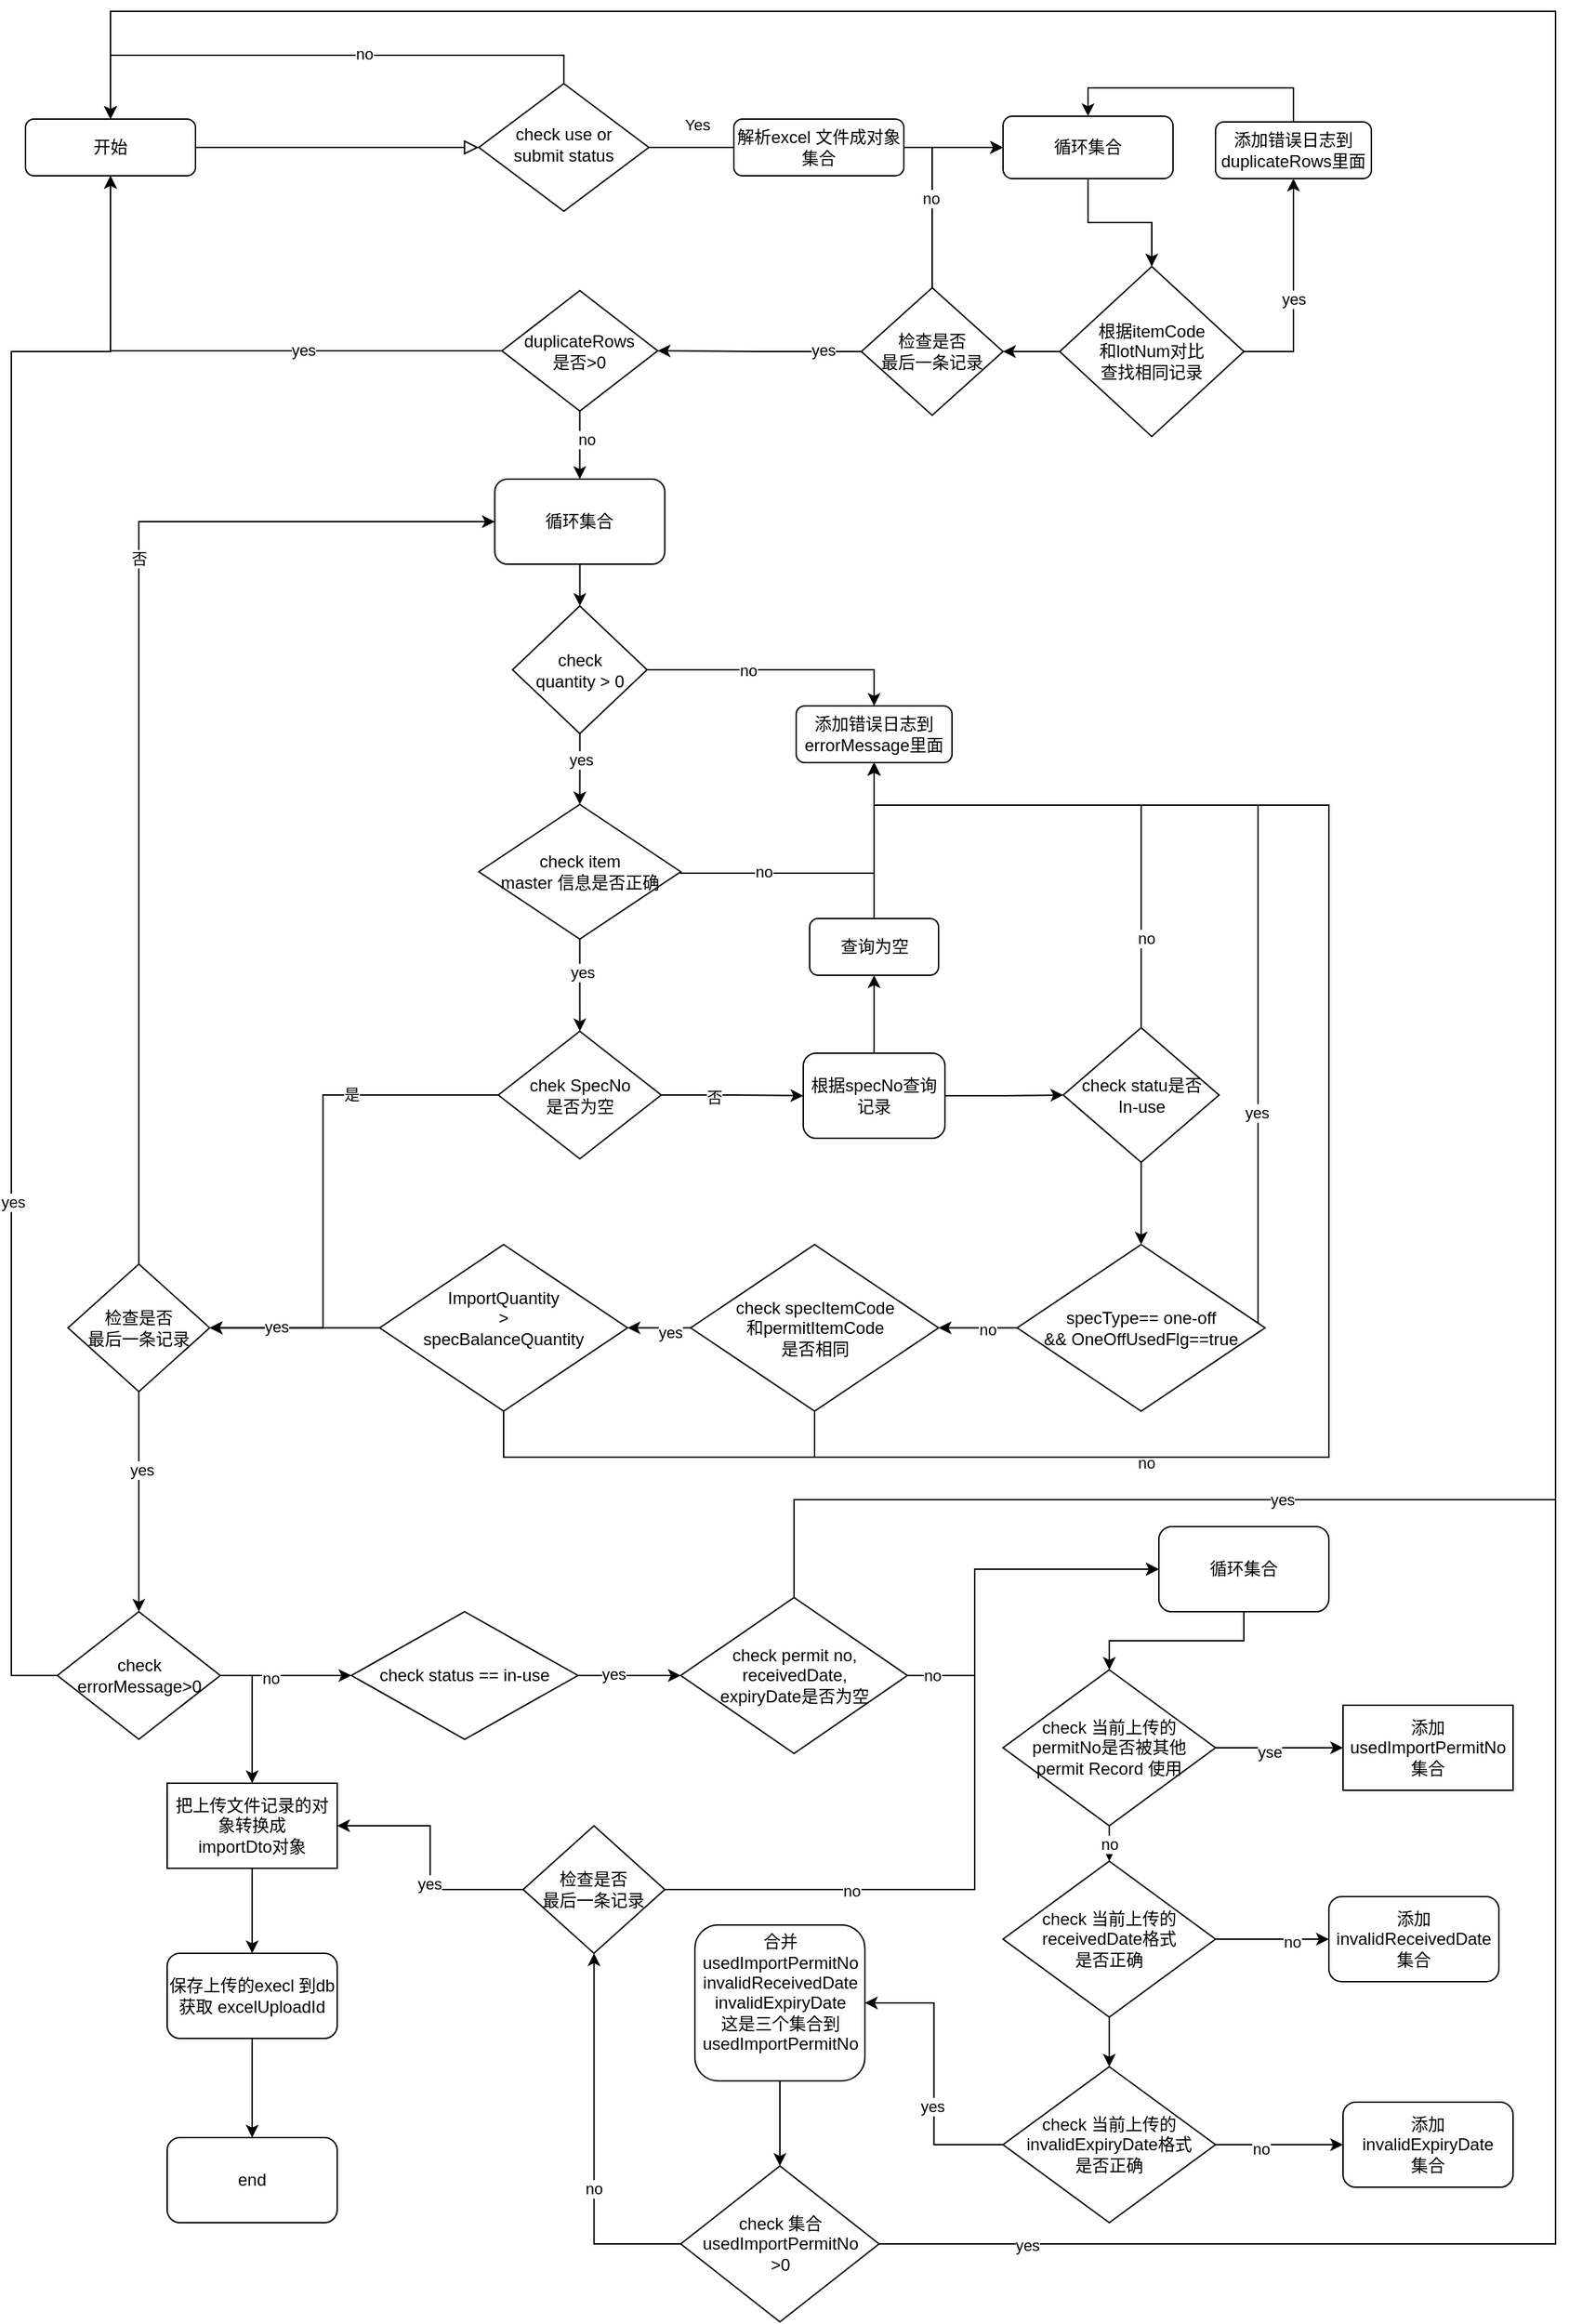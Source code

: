 <mxfile version="20.4.0" type="github">
  <diagram id="C5RBs43oDa-KdzZeNtuy" name="Page-1">
    <mxGraphModel dx="2591" dy="780" grid="1" gridSize="10" guides="1" tooltips="1" connect="1" arrows="1" fold="1" page="1" pageScale="1" pageWidth="1169" pageHeight="1654" math="0" shadow="0">
      <root>
        <mxCell id="WIyWlLk6GJQsqaUBKTNV-0" />
        <mxCell id="WIyWlLk6GJQsqaUBKTNV-1" parent="WIyWlLk6GJQsqaUBKTNV-0" />
        <mxCell id="WIyWlLk6GJQsqaUBKTNV-2" value="" style="rounded=0;html=1;jettySize=auto;orthogonalLoop=1;fontSize=11;endArrow=block;endFill=0;endSize=8;strokeWidth=1;shadow=0;labelBackgroundColor=none;edgeStyle=orthogonalEdgeStyle;" parent="WIyWlLk6GJQsqaUBKTNV-1" source="WIyWlLk6GJQsqaUBKTNV-3" target="WIyWlLk6GJQsqaUBKTNV-6" edge="1">
          <mxGeometry relative="1" as="geometry" />
        </mxCell>
        <mxCell id="WIyWlLk6GJQsqaUBKTNV-3" value="开始" style="rounded=1;whiteSpace=wrap;html=1;fontSize=12;glass=0;strokeWidth=1;shadow=0;" parent="WIyWlLk6GJQsqaUBKTNV-1" vertex="1">
          <mxGeometry x="-1123" y="86" width="120" height="40" as="geometry" />
        </mxCell>
        <mxCell id="WIyWlLk6GJQsqaUBKTNV-4" value="Yes" style="rounded=0;html=1;jettySize=auto;orthogonalLoop=1;fontSize=11;endArrow=block;endFill=0;endSize=8;strokeWidth=1;shadow=0;labelBackgroundColor=none;edgeStyle=orthogonalEdgeStyle;" parent="WIyWlLk6GJQsqaUBKTNV-1" source="WIyWlLk6GJQsqaUBKTNV-6" edge="1">
          <mxGeometry x="-0.556" y="16" relative="1" as="geometry">
            <mxPoint as="offset" />
            <mxPoint x="-533" y="106" as="targetPoint" />
          </mxGeometry>
        </mxCell>
        <mxCell id="hF7ooZJOK3moPgRyZVrQ-2" style="edgeStyle=orthogonalEdgeStyle;rounded=0;orthogonalLoop=1;jettySize=auto;html=1;exitX=0.5;exitY=0;exitDx=0;exitDy=0;entryX=0.5;entryY=0;entryDx=0;entryDy=0;" parent="WIyWlLk6GJQsqaUBKTNV-1" source="WIyWlLk6GJQsqaUBKTNV-6" target="WIyWlLk6GJQsqaUBKTNV-3" edge="1">
          <mxGeometry relative="1" as="geometry" />
        </mxCell>
        <mxCell id="hF7ooZJOK3moPgRyZVrQ-3" value="no" style="edgeLabel;html=1;align=center;verticalAlign=middle;resizable=0;points=[];" parent="hF7ooZJOK3moPgRyZVrQ-2" vertex="1" connectable="0">
          <mxGeometry x="-0.162" y="-1" relative="1" as="geometry">
            <mxPoint as="offset" />
          </mxGeometry>
        </mxCell>
        <mxCell id="WIyWlLk6GJQsqaUBKTNV-6" value="&lt;div&gt;check use or &lt;br&gt;&lt;/div&gt;&lt;div&gt;submit status&lt;/div&gt;" style="rhombus;whiteSpace=wrap;html=1;shadow=0;fontFamily=Helvetica;fontSize=12;align=center;strokeWidth=1;spacing=6;spacingTop=-4;" parent="WIyWlLk6GJQsqaUBKTNV-1" vertex="1">
          <mxGeometry x="-803" y="61" width="120" height="90" as="geometry" />
        </mxCell>
        <mxCell id="hF7ooZJOK3moPgRyZVrQ-6" value="" style="edgeStyle=orthogonalEdgeStyle;rounded=0;orthogonalLoop=1;jettySize=auto;html=1;" parent="WIyWlLk6GJQsqaUBKTNV-1" source="WIyWlLk6GJQsqaUBKTNV-11" target="hF7ooZJOK3moPgRyZVrQ-5" edge="1">
          <mxGeometry relative="1" as="geometry" />
        </mxCell>
        <mxCell id="WIyWlLk6GJQsqaUBKTNV-11" value="解析excel 文件成对象集合" style="rounded=1;whiteSpace=wrap;html=1;fontSize=12;glass=0;strokeWidth=1;shadow=0;" parent="WIyWlLk6GJQsqaUBKTNV-1" vertex="1">
          <mxGeometry x="-623" y="86" width="120" height="40" as="geometry" />
        </mxCell>
        <mxCell id="hF7ooZJOK3moPgRyZVrQ-10" value="" style="edgeStyle=orthogonalEdgeStyle;rounded=0;orthogonalLoop=1;jettySize=auto;html=1;" parent="WIyWlLk6GJQsqaUBKTNV-1" source="hF7ooZJOK3moPgRyZVrQ-5" target="hF7ooZJOK3moPgRyZVrQ-9" edge="1">
          <mxGeometry relative="1" as="geometry" />
        </mxCell>
        <mxCell id="hF7ooZJOK3moPgRyZVrQ-5" value="循环集合" style="whiteSpace=wrap;html=1;rounded=1;glass=0;strokeWidth=1;shadow=0;" parent="WIyWlLk6GJQsqaUBKTNV-1" vertex="1">
          <mxGeometry x="-433" y="84" width="120" height="44" as="geometry" />
        </mxCell>
        <mxCell id="hF7ooZJOK3moPgRyZVrQ-12" value="" style="edgeStyle=orthogonalEdgeStyle;rounded=0;orthogonalLoop=1;jettySize=auto;html=1;entryX=0.5;entryY=1;entryDx=0;entryDy=0;exitX=1;exitY=0.5;exitDx=0;exitDy=0;" parent="WIyWlLk6GJQsqaUBKTNV-1" source="hF7ooZJOK3moPgRyZVrQ-9" target="hF7ooZJOK3moPgRyZVrQ-18" edge="1">
          <mxGeometry relative="1" as="geometry">
            <mxPoint x="-293" y="250" as="targetPoint" />
          </mxGeometry>
        </mxCell>
        <mxCell id="hF7ooZJOK3moPgRyZVrQ-46" value="yes" style="edgeLabel;html=1;align=center;verticalAlign=middle;resizable=0;points=[];" parent="hF7ooZJOK3moPgRyZVrQ-12" vertex="1" connectable="0">
          <mxGeometry x="0.264" y="-3" relative="1" as="geometry">
            <mxPoint x="-3" y="27" as="offset" />
          </mxGeometry>
        </mxCell>
        <mxCell id="hF7ooZJOK3moPgRyZVrQ-36" value="" style="edgeStyle=orthogonalEdgeStyle;rounded=0;orthogonalLoop=1;jettySize=auto;html=1;" parent="WIyWlLk6GJQsqaUBKTNV-1" source="hF7ooZJOK3moPgRyZVrQ-9" target="hF7ooZJOK3moPgRyZVrQ-35" edge="1">
          <mxGeometry relative="1" as="geometry" />
        </mxCell>
        <mxCell id="hF7ooZJOK3moPgRyZVrQ-9" value="&lt;div&gt;根据itemCode&lt;/div&gt;&lt;div&gt;和lotNum对比&lt;/div&gt;&lt;div&gt;查找相同记录&lt;/div&gt;" style="rhombus;whiteSpace=wrap;html=1;" parent="WIyWlLk6GJQsqaUBKTNV-1" vertex="1">
          <mxGeometry x="-393" y="190" width="130" height="120" as="geometry" />
        </mxCell>
        <mxCell id="hF7ooZJOK3moPgRyZVrQ-21" value="" style="edgeStyle=orthogonalEdgeStyle;rounded=0;orthogonalLoop=1;jettySize=auto;html=1;entryX=0.5;entryY=0;entryDx=0;entryDy=0;exitX=0.5;exitY=0;exitDx=0;exitDy=0;" parent="WIyWlLk6GJQsqaUBKTNV-1" source="hF7ooZJOK3moPgRyZVrQ-18" target="hF7ooZJOK3moPgRyZVrQ-5" edge="1">
          <mxGeometry relative="1" as="geometry">
            <mxPoint x="-293" y="100" as="targetPoint" />
          </mxGeometry>
        </mxCell>
        <mxCell id="hF7ooZJOK3moPgRyZVrQ-18" value="添加错误日志到duplicateRows里面" style="rounded=1;whiteSpace=wrap;html=1;" parent="WIyWlLk6GJQsqaUBKTNV-1" vertex="1">
          <mxGeometry x="-283" y="88" width="110" height="40" as="geometry" />
        </mxCell>
        <mxCell id="hF7ooZJOK3moPgRyZVrQ-48" value="" style="edgeStyle=orthogonalEdgeStyle;rounded=0;orthogonalLoop=1;jettySize=auto;html=1;entryX=1;entryY=0.5;entryDx=0;entryDy=0;" parent="WIyWlLk6GJQsqaUBKTNV-1" source="hF7ooZJOK3moPgRyZVrQ-35" target="hF7ooZJOK3moPgRyZVrQ-49" edge="1">
          <mxGeometry relative="1" as="geometry">
            <mxPoint x="-753" y="250" as="targetPoint" />
          </mxGeometry>
        </mxCell>
        <mxCell id="hF7ooZJOK3moPgRyZVrQ-57" value="yes" style="edgeLabel;html=1;align=center;verticalAlign=middle;resizable=0;points=[];" parent="hF7ooZJOK3moPgRyZVrQ-48" vertex="1" connectable="0">
          <mxGeometry x="-0.625" y="-1" relative="1" as="geometry">
            <mxPoint as="offset" />
          </mxGeometry>
        </mxCell>
        <mxCell id="hF7ooZJOK3moPgRyZVrQ-55" value="" style="edgeStyle=orthogonalEdgeStyle;rounded=0;orthogonalLoop=1;jettySize=auto;html=1;entryX=0;entryY=0.5;entryDx=0;entryDy=0;" parent="WIyWlLk6GJQsqaUBKTNV-1" source="hF7ooZJOK3moPgRyZVrQ-35" target="hF7ooZJOK3moPgRyZVrQ-5" edge="1">
          <mxGeometry relative="1" as="geometry" />
        </mxCell>
        <mxCell id="hF7ooZJOK3moPgRyZVrQ-56" value="no" style="edgeLabel;html=1;align=center;verticalAlign=middle;resizable=0;points=[];" parent="hF7ooZJOK3moPgRyZVrQ-55" vertex="1" connectable="0">
          <mxGeometry x="-0.14" y="1" relative="1" as="geometry">
            <mxPoint y="1" as="offset" />
          </mxGeometry>
        </mxCell>
        <mxCell id="hF7ooZJOK3moPgRyZVrQ-35" value="&lt;div&gt;检查是否&lt;/div&gt;&lt;div&gt;最后一条记录&lt;br&gt;&lt;/div&gt;" style="rhombus;whiteSpace=wrap;html=1;" parent="WIyWlLk6GJQsqaUBKTNV-1" vertex="1">
          <mxGeometry x="-533" y="205" width="100" height="90" as="geometry" />
        </mxCell>
        <mxCell id="hF7ooZJOK3moPgRyZVrQ-50" value="" style="edgeStyle=orthogonalEdgeStyle;rounded=0;orthogonalLoop=1;jettySize=auto;html=1;" parent="WIyWlLk6GJQsqaUBKTNV-1" source="hF7ooZJOK3moPgRyZVrQ-49" target="WIyWlLk6GJQsqaUBKTNV-3" edge="1">
          <mxGeometry relative="1" as="geometry" />
        </mxCell>
        <mxCell id="hF7ooZJOK3moPgRyZVrQ-51" value="yes" style="edgeLabel;html=1;align=center;verticalAlign=middle;resizable=0;points=[];" parent="hF7ooZJOK3moPgRyZVrQ-50" vertex="1" connectable="0">
          <mxGeometry x="-0.295" y="-1" relative="1" as="geometry">
            <mxPoint as="offset" />
          </mxGeometry>
        </mxCell>
        <mxCell id="hF7ooZJOK3moPgRyZVrQ-83" value="" style="edgeStyle=orthogonalEdgeStyle;rounded=0;orthogonalLoop=1;jettySize=auto;html=1;" parent="WIyWlLk6GJQsqaUBKTNV-1" source="hF7ooZJOK3moPgRyZVrQ-49" target="hF7ooZJOK3moPgRyZVrQ-82" edge="1">
          <mxGeometry relative="1" as="geometry" />
        </mxCell>
        <mxCell id="hF7ooZJOK3moPgRyZVrQ-213" value="no" style="edgeLabel;html=1;align=center;verticalAlign=middle;resizable=0;points=[];" parent="hF7ooZJOK3moPgRyZVrQ-83" vertex="1" connectable="0">
          <mxGeometry x="-0.172" y="4" relative="1" as="geometry">
            <mxPoint as="offset" />
          </mxGeometry>
        </mxCell>
        <mxCell id="hF7ooZJOK3moPgRyZVrQ-49" value="&lt;div&gt;duplicateRows&lt;/div&gt;&lt;div&gt;是否&amp;gt;0&lt;br&gt;&lt;/div&gt;" style="rhombus;whiteSpace=wrap;html=1;" parent="WIyWlLk6GJQsqaUBKTNV-1" vertex="1">
          <mxGeometry x="-786.75" y="207" width="110" height="85" as="geometry" />
        </mxCell>
        <mxCell id="hF7ooZJOK3moPgRyZVrQ-62" value="" style="edgeStyle=orthogonalEdgeStyle;rounded=0;orthogonalLoop=1;jettySize=auto;html=1;entryX=0.5;entryY=0;entryDx=0;entryDy=0;" parent="WIyWlLk6GJQsqaUBKTNV-1" source="hF7ooZJOK3moPgRyZVrQ-58" target="hF7ooZJOK3moPgRyZVrQ-73" edge="1">
          <mxGeometry relative="1" as="geometry">
            <mxPoint x="-783" y="385" as="targetPoint" />
          </mxGeometry>
        </mxCell>
        <mxCell id="hF7ooZJOK3moPgRyZVrQ-63" value="no" style="edgeLabel;html=1;align=center;verticalAlign=middle;resizable=0;points=[];" parent="hF7ooZJOK3moPgRyZVrQ-62" vertex="1" connectable="0">
          <mxGeometry x="-0.774" y="-2" relative="1" as="geometry">
            <mxPoint x="50" y="-2" as="offset" />
          </mxGeometry>
        </mxCell>
        <mxCell id="hF7ooZJOK3moPgRyZVrQ-65" value="" style="edgeStyle=orthogonalEdgeStyle;rounded=0;orthogonalLoop=1;jettySize=auto;html=1;" parent="WIyWlLk6GJQsqaUBKTNV-1" source="hF7ooZJOK3moPgRyZVrQ-58" target="hF7ooZJOK3moPgRyZVrQ-64" edge="1">
          <mxGeometry relative="1" as="geometry" />
        </mxCell>
        <mxCell id="hF7ooZJOK3moPgRyZVrQ-66" value="yes" style="edgeLabel;html=1;align=center;verticalAlign=middle;resizable=0;points=[];" parent="hF7ooZJOK3moPgRyZVrQ-65" vertex="1" connectable="0">
          <mxGeometry x="-0.271" relative="1" as="geometry">
            <mxPoint as="offset" />
          </mxGeometry>
        </mxCell>
        <mxCell id="hF7ooZJOK3moPgRyZVrQ-58" value="&lt;div&gt;check &lt;br&gt;&lt;/div&gt;&lt;div&gt;quantity &amp;gt; 0&lt;br&gt;&lt;/div&gt;" style="rhombus;whiteSpace=wrap;html=1;" parent="WIyWlLk6GJQsqaUBKTNV-1" vertex="1">
          <mxGeometry x="-779.25" y="429.5" width="95" height="90" as="geometry" />
        </mxCell>
        <mxCell id="hF7ooZJOK3moPgRyZVrQ-71" value="" style="edgeStyle=orthogonalEdgeStyle;rounded=0;orthogonalLoop=1;jettySize=auto;html=1;" parent="WIyWlLk6GJQsqaUBKTNV-1" source="hF7ooZJOK3moPgRyZVrQ-64" target="hF7ooZJOK3moPgRyZVrQ-87" edge="1">
          <mxGeometry relative="1" as="geometry">
            <mxPoint x="-731.75" y="779.5" as="targetPoint" />
          </mxGeometry>
        </mxCell>
        <mxCell id="hF7ooZJOK3moPgRyZVrQ-72" value="yes" style="edgeLabel;html=1;align=center;verticalAlign=middle;resizable=0;points=[];" parent="hF7ooZJOK3moPgRyZVrQ-71" vertex="1" connectable="0">
          <mxGeometry x="-0.282" y="1" relative="1" as="geometry">
            <mxPoint as="offset" />
          </mxGeometry>
        </mxCell>
        <mxCell id="hF7ooZJOK3moPgRyZVrQ-76" value="" style="edgeStyle=orthogonalEdgeStyle;rounded=0;orthogonalLoop=1;jettySize=auto;html=1;entryX=0.5;entryY=1;entryDx=0;entryDy=0;exitX=1;exitY=0.5;exitDx=0;exitDy=0;" parent="WIyWlLk6GJQsqaUBKTNV-1" source="hF7ooZJOK3moPgRyZVrQ-64" target="hF7ooZJOK3moPgRyZVrQ-73" edge="1">
          <mxGeometry relative="1" as="geometry">
            <mxPoint x="-830.5" y="562.5" as="targetPoint" />
            <Array as="points">
              <mxPoint x="-524" y="618" />
            </Array>
          </mxGeometry>
        </mxCell>
        <mxCell id="hF7ooZJOK3moPgRyZVrQ-77" value="no" style="edgeLabel;html=1;align=center;verticalAlign=middle;resizable=0;points=[];" parent="hF7ooZJOK3moPgRyZVrQ-76" vertex="1" connectable="0">
          <mxGeometry x="0.164" y="-3" relative="1" as="geometry">
            <mxPoint x="-66" y="-4" as="offset" />
          </mxGeometry>
        </mxCell>
        <mxCell id="hF7ooZJOK3moPgRyZVrQ-64" value="&lt;div&gt;check item &lt;br&gt;&lt;/div&gt;master 信息是否正确" style="rhombus;whiteSpace=wrap;html=1;" parent="WIyWlLk6GJQsqaUBKTNV-1" vertex="1">
          <mxGeometry x="-803" y="569.5" width="142.5" height="95" as="geometry" />
        </mxCell>
        <mxCell id="hF7ooZJOK3moPgRyZVrQ-73" value="添加错误日志到errorMessage里面" style="rounded=1;whiteSpace=wrap;html=1;" parent="WIyWlLk6GJQsqaUBKTNV-1" vertex="1">
          <mxGeometry x="-579" y="500" width="110" height="40" as="geometry" />
        </mxCell>
        <mxCell id="hF7ooZJOK3moPgRyZVrQ-84" value="" style="edgeStyle=orthogonalEdgeStyle;rounded=0;orthogonalLoop=1;jettySize=auto;html=1;" parent="WIyWlLk6GJQsqaUBKTNV-1" source="hF7ooZJOK3moPgRyZVrQ-82" target="hF7ooZJOK3moPgRyZVrQ-58" edge="1">
          <mxGeometry relative="1" as="geometry" />
        </mxCell>
        <mxCell id="hF7ooZJOK3moPgRyZVrQ-82" value="循环集合" style="rounded=1;whiteSpace=wrap;html=1;" parent="WIyWlLk6GJQsqaUBKTNV-1" vertex="1">
          <mxGeometry x="-791.75" y="340" width="120" height="60" as="geometry" />
        </mxCell>
        <mxCell id="hF7ooZJOK3moPgRyZVrQ-99" value="" style="edgeStyle=orthogonalEdgeStyle;rounded=0;orthogonalLoop=1;jettySize=auto;html=1;entryX=0;entryY=0.5;entryDx=0;entryDy=0;" parent="WIyWlLk6GJQsqaUBKTNV-1" source="hF7ooZJOK3moPgRyZVrQ-87" target="hF7ooZJOK3moPgRyZVrQ-101" edge="1">
          <mxGeometry relative="1" as="geometry">
            <mxPoint x="-530.5" y="780" as="targetPoint" />
          </mxGeometry>
        </mxCell>
        <mxCell id="hF7ooZJOK3moPgRyZVrQ-100" value="&lt;div&gt;否&lt;/div&gt;" style="edgeLabel;html=1;align=center;verticalAlign=middle;resizable=0;points=[];" parent="hF7ooZJOK3moPgRyZVrQ-99" vertex="1" connectable="0">
          <mxGeometry x="-0.263" y="-1" relative="1" as="geometry">
            <mxPoint as="offset" />
          </mxGeometry>
        </mxCell>
        <mxCell id="hF7ooZJOK3moPgRyZVrQ-215" value="" style="edgeStyle=orthogonalEdgeStyle;rounded=0;orthogonalLoop=1;jettySize=auto;html=1;entryX=1;entryY=0.5;entryDx=0;entryDy=0;" parent="WIyWlLk6GJQsqaUBKTNV-1" source="hF7ooZJOK3moPgRyZVrQ-87" target="hF7ooZJOK3moPgRyZVrQ-134" edge="1">
          <mxGeometry relative="1" as="geometry">
            <mxPoint x="-893" y="420" as="targetPoint" />
            <Array as="points">
              <mxPoint x="-913" y="775" />
              <mxPoint x="-913" y="939" />
            </Array>
          </mxGeometry>
        </mxCell>
        <mxCell id="hF7ooZJOK3moPgRyZVrQ-216" value="是" style="edgeLabel;html=1;align=center;verticalAlign=middle;resizable=0;points=[];" parent="hF7ooZJOK3moPgRyZVrQ-215" vertex="1" connectable="0">
          <mxGeometry x="-0.432" y="-1" relative="1" as="geometry">
            <mxPoint as="offset" />
          </mxGeometry>
        </mxCell>
        <mxCell id="hF7ooZJOK3moPgRyZVrQ-87" value="&lt;div&gt;chek SpecNo&lt;/div&gt;&lt;div&gt;是否为空&lt;br&gt;&lt;/div&gt;" style="rhombus;whiteSpace=wrap;html=1;" parent="WIyWlLk6GJQsqaUBKTNV-1" vertex="1">
          <mxGeometry x="-789.25" y="729.5" width="115" height="90" as="geometry" />
        </mxCell>
        <mxCell id="hF7ooZJOK3moPgRyZVrQ-105" value="" style="edgeStyle=orthogonalEdgeStyle;rounded=0;orthogonalLoop=1;jettySize=auto;html=1;entryX=0;entryY=0.5;entryDx=0;entryDy=0;" parent="WIyWlLk6GJQsqaUBKTNV-1" source="hF7ooZJOK3moPgRyZVrQ-101" target="hF7ooZJOK3moPgRyZVrQ-106" edge="1">
          <mxGeometry relative="1" as="geometry">
            <mxPoint x="-363" y="775" as="targetPoint" />
          </mxGeometry>
        </mxCell>
        <mxCell id="hF7ooZJOK3moPgRyZVrQ-112" value="" style="edgeStyle=orthogonalEdgeStyle;rounded=0;orthogonalLoop=1;jettySize=auto;html=1;" parent="WIyWlLk6GJQsqaUBKTNV-1" source="hF7ooZJOK3moPgRyZVrQ-101" target="hF7ooZJOK3moPgRyZVrQ-111" edge="1">
          <mxGeometry relative="1" as="geometry" />
        </mxCell>
        <mxCell id="hF7ooZJOK3moPgRyZVrQ-101" value="根据specNo查询记录" style="rounded=1;whiteSpace=wrap;html=1;" parent="WIyWlLk6GJQsqaUBKTNV-1" vertex="1">
          <mxGeometry x="-574" y="745" width="100" height="60" as="geometry" />
        </mxCell>
        <mxCell id="hF7ooZJOK3moPgRyZVrQ-109" value="" style="edgeStyle=orthogonalEdgeStyle;rounded=0;orthogonalLoop=1;jettySize=auto;html=1;entryX=0.5;entryY=1;entryDx=0;entryDy=0;exitX=0.5;exitY=0;exitDx=0;exitDy=0;" parent="WIyWlLk6GJQsqaUBKTNV-1" source="hF7ooZJOK3moPgRyZVrQ-106" target="hF7ooZJOK3moPgRyZVrQ-73" edge="1">
          <mxGeometry relative="1" as="geometry">
            <mxPoint x="-358" y="630" as="targetPoint" />
            <Array as="points">
              <mxPoint x="-335" y="570" />
              <mxPoint x="-524" y="570" />
            </Array>
          </mxGeometry>
        </mxCell>
        <mxCell id="hF7ooZJOK3moPgRyZVrQ-110" value="no" style="edgeLabel;html=1;align=center;verticalAlign=middle;resizable=0;points=[];" parent="hF7ooZJOK3moPgRyZVrQ-109" vertex="1" connectable="0">
          <mxGeometry x="-0.658" y="-3" relative="1" as="geometry">
            <mxPoint y="1" as="offset" />
          </mxGeometry>
        </mxCell>
        <mxCell id="hF7ooZJOK3moPgRyZVrQ-115" value="" style="edgeStyle=orthogonalEdgeStyle;rounded=0;orthogonalLoop=1;jettySize=auto;html=1;" parent="WIyWlLk6GJQsqaUBKTNV-1" source="hF7ooZJOK3moPgRyZVrQ-106" target="hF7ooZJOK3moPgRyZVrQ-114" edge="1">
          <mxGeometry relative="1" as="geometry" />
        </mxCell>
        <mxCell id="hF7ooZJOK3moPgRyZVrQ-106" value="&lt;div&gt;check statu是否&lt;/div&gt;&lt;div&gt;In-use&lt;br&gt;&lt;/div&gt;" style="rhombus;whiteSpace=wrap;html=1;" parent="WIyWlLk6GJQsqaUBKTNV-1" vertex="1">
          <mxGeometry x="-390.5" y="727" width="110" height="95" as="geometry" />
        </mxCell>
        <mxCell id="hF7ooZJOK3moPgRyZVrQ-113" value="" style="edgeStyle=orthogonalEdgeStyle;rounded=0;orthogonalLoop=1;jettySize=auto;html=1;" parent="WIyWlLk6GJQsqaUBKTNV-1" source="hF7ooZJOK3moPgRyZVrQ-111" target="hF7ooZJOK3moPgRyZVrQ-73" edge="1">
          <mxGeometry relative="1" as="geometry" />
        </mxCell>
        <mxCell id="hF7ooZJOK3moPgRyZVrQ-111" value="查询为空" style="whiteSpace=wrap;html=1;rounded=1;" parent="WIyWlLk6GJQsqaUBKTNV-1" vertex="1">
          <mxGeometry x="-569.5" y="650" width="91" height="40" as="geometry" />
        </mxCell>
        <mxCell id="hF7ooZJOK3moPgRyZVrQ-117" value="" style="edgeStyle=orthogonalEdgeStyle;rounded=0;orthogonalLoop=1;jettySize=auto;html=1;entryX=0.5;entryY=1;entryDx=0;entryDy=0;" parent="WIyWlLk6GJQsqaUBKTNV-1" source="hF7ooZJOK3moPgRyZVrQ-114" target="hF7ooZJOK3moPgRyZVrQ-73" edge="1">
          <mxGeometry relative="1" as="geometry">
            <mxPoint x="-303" y="570" as="targetPoint" />
            <Array as="points">
              <mxPoint x="-253" y="939" />
              <mxPoint x="-253" y="570" />
              <mxPoint x="-524" y="570" />
            </Array>
          </mxGeometry>
        </mxCell>
        <mxCell id="hF7ooZJOK3moPgRyZVrQ-118" value="yes" style="edgeLabel;html=1;align=center;verticalAlign=middle;resizable=0;points=[];" parent="hF7ooZJOK3moPgRyZVrQ-117" vertex="1" connectable="0">
          <mxGeometry x="-0.309" y="1" relative="1" as="geometry">
            <mxPoint y="81" as="offset" />
          </mxGeometry>
        </mxCell>
        <mxCell id="hF7ooZJOK3moPgRyZVrQ-122" value="" style="edgeStyle=orthogonalEdgeStyle;rounded=0;orthogonalLoop=1;jettySize=auto;html=1;" parent="WIyWlLk6GJQsqaUBKTNV-1" source="hF7ooZJOK3moPgRyZVrQ-114" target="hF7ooZJOK3moPgRyZVrQ-121" edge="1">
          <mxGeometry relative="1" as="geometry" />
        </mxCell>
        <mxCell id="hF7ooZJOK3moPgRyZVrQ-130" value="no" style="edgeLabel;html=1;align=center;verticalAlign=middle;resizable=0;points=[];" parent="hF7ooZJOK3moPgRyZVrQ-122" vertex="1" connectable="0">
          <mxGeometry x="-0.241" y="1" relative="1" as="geometry">
            <mxPoint as="offset" />
          </mxGeometry>
        </mxCell>
        <mxCell id="hF7ooZJOK3moPgRyZVrQ-114" value="&lt;div&gt;specType== one-off&lt;/div&gt;&lt;div&gt;&amp;amp;&amp;amp; OneOffUsedFlg==true&lt;/div&gt;" style="rhombus;whiteSpace=wrap;html=1;" parent="WIyWlLk6GJQsqaUBKTNV-1" vertex="1">
          <mxGeometry x="-423" y="880" width="175" height="117.5" as="geometry" />
        </mxCell>
        <mxCell id="hF7ooZJOK3moPgRyZVrQ-124" value="" style="edgeStyle=orthogonalEdgeStyle;rounded=0;orthogonalLoop=1;jettySize=auto;html=1;entryX=0.5;entryY=1;entryDx=0;entryDy=0;exitX=0.5;exitY=1;exitDx=0;exitDy=0;" parent="WIyWlLk6GJQsqaUBKTNV-1" source="hF7ooZJOK3moPgRyZVrQ-121" target="hF7ooZJOK3moPgRyZVrQ-73" edge="1">
          <mxGeometry relative="1" as="geometry">
            <mxPoint x="-613" y="1120" as="targetPoint" />
            <Array as="points">
              <mxPoint x="-566" y="1030" />
              <mxPoint x="-203" y="1030" />
              <mxPoint x="-203" y="570" />
              <mxPoint x="-524" y="570" />
            </Array>
          </mxGeometry>
        </mxCell>
        <mxCell id="hF7ooZJOK3moPgRyZVrQ-125" value="no" style="edgeLabel;html=1;align=center;verticalAlign=middle;resizable=0;points=[];" parent="hF7ooZJOK3moPgRyZVrQ-124" vertex="1" connectable="0">
          <mxGeometry x="-0.561" y="-4" relative="1" as="geometry">
            <mxPoint x="1" as="offset" />
          </mxGeometry>
        </mxCell>
        <mxCell id="hF7ooZJOK3moPgRyZVrQ-127" value="" style="edgeStyle=orthogonalEdgeStyle;rounded=0;orthogonalLoop=1;jettySize=auto;html=1;" parent="WIyWlLk6GJQsqaUBKTNV-1" source="hF7ooZJOK3moPgRyZVrQ-121" target="hF7ooZJOK3moPgRyZVrQ-126" edge="1">
          <mxGeometry relative="1" as="geometry" />
        </mxCell>
        <mxCell id="hF7ooZJOK3moPgRyZVrQ-131" value="yes" style="edgeLabel;html=1;align=center;verticalAlign=middle;resizable=0;points=[];" parent="hF7ooZJOK3moPgRyZVrQ-127" vertex="1" connectable="0">
          <mxGeometry x="-0.271" y="3" relative="1" as="geometry">
            <mxPoint x="1" as="offset" />
          </mxGeometry>
        </mxCell>
        <mxCell id="hF7ooZJOK3moPgRyZVrQ-121" value="&lt;div&gt;check specItemCode&lt;/div&gt;&lt;div&gt;和permitItemCode&lt;/div&gt;&lt;div&gt;是否相同&lt;br&gt;&lt;/div&gt;" style="rhombus;whiteSpace=wrap;html=1;" parent="WIyWlLk6GJQsqaUBKTNV-1" vertex="1">
          <mxGeometry x="-653.5" y="880" width="175" height="117.5" as="geometry" />
        </mxCell>
        <mxCell id="hF7ooZJOK3moPgRyZVrQ-129" value="" style="edgeStyle=orthogonalEdgeStyle;rounded=0;orthogonalLoop=1;jettySize=auto;html=1;entryX=0.5;entryY=1;entryDx=0;entryDy=0;exitX=0.5;exitY=1;exitDx=0;exitDy=0;" parent="WIyWlLk6GJQsqaUBKTNV-1" source="hF7ooZJOK3moPgRyZVrQ-126" target="hF7ooZJOK3moPgRyZVrQ-73" edge="1">
          <mxGeometry relative="1" as="geometry">
            <mxPoint x="-815.5" y="1106.25" as="targetPoint" />
            <Array as="points">
              <mxPoint x="-785" y="1030" />
              <mxPoint x="-203" y="1030" />
              <mxPoint x="-203" y="570" />
              <mxPoint x="-524" y="570" />
            </Array>
          </mxGeometry>
        </mxCell>
        <mxCell id="hF7ooZJOK3moPgRyZVrQ-133" value="" style="edgeStyle=orthogonalEdgeStyle;rounded=0;orthogonalLoop=1;jettySize=auto;html=1;entryX=1;entryY=0.5;entryDx=0;entryDy=0;" parent="WIyWlLk6GJQsqaUBKTNV-1" source="hF7ooZJOK3moPgRyZVrQ-126" target="hF7ooZJOK3moPgRyZVrQ-134" edge="1">
          <mxGeometry relative="1" as="geometry">
            <mxPoint x="-903" y="938.8" as="targetPoint" />
          </mxGeometry>
        </mxCell>
        <mxCell id="hF7ooZJOK3moPgRyZVrQ-140" value="yes" style="edgeLabel;html=1;align=center;verticalAlign=middle;resizable=0;points=[];" parent="hF7ooZJOK3moPgRyZVrQ-133" vertex="1" connectable="0">
          <mxGeometry x="0.227" y="-1" relative="1" as="geometry">
            <mxPoint as="offset" />
          </mxGeometry>
        </mxCell>
        <mxCell id="hF7ooZJOK3moPgRyZVrQ-126" value="&lt;div&gt;ImportQuantity&lt;/div&gt;&lt;div&gt;&amp;gt;&lt;br&gt;&lt;/div&gt;&lt;div&gt;specBalanceQuantity&lt;/div&gt;&lt;div&gt;&lt;br&gt;&lt;/div&gt;" style="rhombus;whiteSpace=wrap;html=1;" parent="WIyWlLk6GJQsqaUBKTNV-1" vertex="1">
          <mxGeometry x="-873" y="880" width="175" height="117.5" as="geometry" />
        </mxCell>
        <mxCell id="hF7ooZJOK3moPgRyZVrQ-136" value="" style="edgeStyle=orthogonalEdgeStyle;rounded=0;orthogonalLoop=1;jettySize=auto;html=1;entryX=0;entryY=0.5;entryDx=0;entryDy=0;exitX=0.5;exitY=0;exitDx=0;exitDy=0;" parent="WIyWlLk6GJQsqaUBKTNV-1" source="hF7ooZJOK3moPgRyZVrQ-134" target="hF7ooZJOK3moPgRyZVrQ-82" edge="1">
          <mxGeometry relative="1" as="geometry">
            <mxPoint x="-973" y="798.75" as="targetPoint" />
            <Array as="points">
              <mxPoint x="-1043" y="370" />
            </Array>
          </mxGeometry>
        </mxCell>
        <mxCell id="hF7ooZJOK3moPgRyZVrQ-137" value="否" style="edgeLabel;html=1;align=center;verticalAlign=middle;resizable=0;points=[];" parent="hF7ooZJOK3moPgRyZVrQ-136" vertex="1" connectable="0">
          <mxGeometry x="0.286" relative="1" as="geometry">
            <mxPoint as="offset" />
          </mxGeometry>
        </mxCell>
        <mxCell id="hF7ooZJOK3moPgRyZVrQ-139" value="" style="edgeStyle=orthogonalEdgeStyle;rounded=0;orthogonalLoop=1;jettySize=auto;html=1;entryX=0.5;entryY=0;entryDx=0;entryDy=0;" parent="WIyWlLk6GJQsqaUBKTNV-1" source="hF7ooZJOK3moPgRyZVrQ-134" target="hF7ooZJOK3moPgRyZVrQ-142" edge="1">
          <mxGeometry relative="1" as="geometry">
            <mxPoint x="-1043" y="1110" as="targetPoint" />
          </mxGeometry>
        </mxCell>
        <mxCell id="hF7ooZJOK3moPgRyZVrQ-141" value="yes" style="edgeLabel;html=1;align=center;verticalAlign=middle;resizable=0;points=[];" parent="hF7ooZJOK3moPgRyZVrQ-139" vertex="1" connectable="0">
          <mxGeometry x="-0.299" y="2" relative="1" as="geometry">
            <mxPoint as="offset" />
          </mxGeometry>
        </mxCell>
        <mxCell id="hF7ooZJOK3moPgRyZVrQ-134" value="&lt;div&gt;检查是否&lt;/div&gt;&lt;div&gt;最后一条记录&lt;br&gt;&lt;/div&gt;" style="rhombus;whiteSpace=wrap;html=1;" parent="WIyWlLk6GJQsqaUBKTNV-1" vertex="1">
          <mxGeometry x="-1093" y="893.75" width="100" height="90" as="geometry" />
        </mxCell>
        <mxCell id="hF7ooZJOK3moPgRyZVrQ-144" value="" style="edgeStyle=orthogonalEdgeStyle;rounded=0;orthogonalLoop=1;jettySize=auto;html=1;entryX=0.5;entryY=1;entryDx=0;entryDy=0;" parent="WIyWlLk6GJQsqaUBKTNV-1" source="hF7ooZJOK3moPgRyZVrQ-142" target="WIyWlLk6GJQsqaUBKTNV-3" edge="1">
          <mxGeometry relative="1" as="geometry">
            <mxPoint x="-1193" y="510" as="targetPoint" />
            <Array as="points">
              <mxPoint x="-1133" y="1184" />
              <mxPoint x="-1133" y="250" />
              <mxPoint x="-1063" y="250" />
            </Array>
          </mxGeometry>
        </mxCell>
        <mxCell id="hF7ooZJOK3moPgRyZVrQ-145" value="yes" style="edgeLabel;html=1;align=center;verticalAlign=middle;resizable=0;points=[];" parent="hF7ooZJOK3moPgRyZVrQ-144" vertex="1" connectable="0">
          <mxGeometry x="-0.367" y="-1" relative="1" as="geometry">
            <mxPoint y="1" as="offset" />
          </mxGeometry>
        </mxCell>
        <mxCell id="hF7ooZJOK3moPgRyZVrQ-147" value="" style="edgeStyle=orthogonalEdgeStyle;rounded=0;orthogonalLoop=1;jettySize=auto;html=1;entryX=0;entryY=0.5;entryDx=0;entryDy=0;" parent="WIyWlLk6GJQsqaUBKTNV-1" source="hF7ooZJOK3moPgRyZVrQ-142" target="hF7ooZJOK3moPgRyZVrQ-148" edge="1">
          <mxGeometry relative="1" as="geometry" />
        </mxCell>
        <mxCell id="hF7ooZJOK3moPgRyZVrQ-142" value="&lt;div&gt;check&lt;/div&gt;&lt;div&gt;errorMessage&amp;gt;0&lt;/div&gt;" style="rhombus;whiteSpace=wrap;html=1;" parent="WIyWlLk6GJQsqaUBKTNV-1" vertex="1">
          <mxGeometry x="-1100.5" y="1139" width="115" height="90" as="geometry" />
        </mxCell>
        <mxCell id="hF7ooZJOK3moPgRyZVrQ-150" value="" style="edgeStyle=orthogonalEdgeStyle;rounded=0;orthogonalLoop=1;jettySize=auto;html=1;entryX=0;entryY=0.5;entryDx=0;entryDy=0;" parent="WIyWlLk6GJQsqaUBKTNV-1" source="hF7ooZJOK3moPgRyZVrQ-148" target="hF7ooZJOK3moPgRyZVrQ-155" edge="1">
          <mxGeometry relative="1" as="geometry">
            <mxPoint x="-813" y="1324" as="targetPoint" />
          </mxGeometry>
        </mxCell>
        <mxCell id="hF7ooZJOK3moPgRyZVrQ-153" value="yes" style="edgeLabel;html=1;align=center;verticalAlign=middle;resizable=0;points=[];" parent="hF7ooZJOK3moPgRyZVrQ-150" vertex="1" connectable="0">
          <mxGeometry x="-0.326" y="1" relative="1" as="geometry">
            <mxPoint as="offset" />
          </mxGeometry>
        </mxCell>
        <mxCell id="hF7ooZJOK3moPgRyZVrQ-152" value="" style="edgeStyle=orthogonalEdgeStyle;rounded=0;orthogonalLoop=1;jettySize=auto;html=1;" parent="WIyWlLk6GJQsqaUBKTNV-1" source="hF7ooZJOK3moPgRyZVrQ-148" target="hF7ooZJOK3moPgRyZVrQ-151" edge="1">
          <mxGeometry relative="1" as="geometry" />
        </mxCell>
        <mxCell id="hF7ooZJOK3moPgRyZVrQ-154" value="no" style="edgeLabel;html=1;align=center;verticalAlign=middle;resizable=0;points=[];" parent="hF7ooZJOK3moPgRyZVrQ-152" vertex="1" connectable="0">
          <mxGeometry x="-0.212" y="2" relative="1" as="geometry">
            <mxPoint as="offset" />
          </mxGeometry>
        </mxCell>
        <mxCell id="hF7ooZJOK3moPgRyZVrQ-148" value="check status == in-use" style="rhombus;whiteSpace=wrap;html=1;" parent="WIyWlLk6GJQsqaUBKTNV-1" vertex="1">
          <mxGeometry x="-893" y="1139" width="160" height="90" as="geometry" />
        </mxCell>
        <mxCell id="hF7ooZJOK3moPgRyZVrQ-220" value="" style="edgeStyle=orthogonalEdgeStyle;rounded=0;orthogonalLoop=1;jettySize=auto;html=1;" parent="WIyWlLk6GJQsqaUBKTNV-1" source="hF7ooZJOK3moPgRyZVrQ-151" target="hF7ooZJOK3moPgRyZVrQ-219" edge="1">
          <mxGeometry relative="1" as="geometry" />
        </mxCell>
        <mxCell id="hF7ooZJOK3moPgRyZVrQ-151" value="&lt;div&gt;把上传文件记录的对象转换成&lt;/div&gt;&lt;div&gt;importDto对象&lt;br&gt;&lt;/div&gt;" style="whiteSpace=wrap;html=1;" parent="WIyWlLk6GJQsqaUBKTNV-1" vertex="1">
          <mxGeometry x="-1023" y="1260" width="120" height="60" as="geometry" />
        </mxCell>
        <mxCell id="hF7ooZJOK3moPgRyZVrQ-160" value="" style="edgeStyle=orthogonalEdgeStyle;rounded=0;orthogonalLoop=1;jettySize=auto;html=1;entryX=0;entryY=0.5;entryDx=0;entryDy=0;" parent="WIyWlLk6GJQsqaUBKTNV-1" source="hF7ooZJOK3moPgRyZVrQ-155" target="hF7ooZJOK3moPgRyZVrQ-159" edge="1">
          <mxGeometry relative="1" as="geometry">
            <Array as="points">
              <mxPoint x="-453" y="1184" />
              <mxPoint x="-453" y="1109" />
            </Array>
          </mxGeometry>
        </mxCell>
        <mxCell id="hF7ooZJOK3moPgRyZVrQ-161" value="no" style="edgeLabel;html=1;align=center;verticalAlign=middle;resizable=0;points=[];" parent="hF7ooZJOK3moPgRyZVrQ-160" vertex="1" connectable="0">
          <mxGeometry x="-0.218" y="2" relative="1" as="geometry">
            <mxPoint x="-28" y="51" as="offset" />
          </mxGeometry>
        </mxCell>
        <mxCell id="hF7ooZJOK3moPgRyZVrQ-190" value="" style="edgeStyle=orthogonalEdgeStyle;rounded=0;orthogonalLoop=1;jettySize=auto;html=1;entryX=0.5;entryY=0;entryDx=0;entryDy=0;" parent="WIyWlLk6GJQsqaUBKTNV-1" source="hF7ooZJOK3moPgRyZVrQ-155" target="WIyWlLk6GJQsqaUBKTNV-3" edge="1">
          <mxGeometry relative="1" as="geometry">
            <mxPoint x="-580.5" y="1024" as="targetPoint" />
            <Array as="points">
              <mxPoint x="-580" y="1060" />
              <mxPoint x="-43" y="1060" />
              <mxPoint x="-43" y="10" />
              <mxPoint x="-1063" y="10" />
            </Array>
          </mxGeometry>
        </mxCell>
        <mxCell id="hF7ooZJOK3moPgRyZVrQ-191" value="yes" style="edgeLabel;html=1;align=center;verticalAlign=middle;resizable=0;points=[];" parent="hF7ooZJOK3moPgRyZVrQ-190" vertex="1" connectable="0">
          <mxGeometry x="-0.7" relative="1" as="geometry">
            <mxPoint as="offset" />
          </mxGeometry>
        </mxCell>
        <mxCell id="hF7ooZJOK3moPgRyZVrQ-155" value="&lt;div&gt;check permit no,&lt;/div&gt;&lt;div&gt;receivedDate,&lt;/div&gt;&lt;div&gt;expiryDate是否为空&lt;br&gt; &lt;/div&gt;" style="rhombus;whiteSpace=wrap;html=1;" parent="WIyWlLk6GJQsqaUBKTNV-1" vertex="1">
          <mxGeometry x="-660.5" y="1129" width="160" height="110" as="geometry" />
        </mxCell>
        <mxCell id="hF7ooZJOK3moPgRyZVrQ-163" value="" style="edgeStyle=orthogonalEdgeStyle;rounded=0;orthogonalLoop=1;jettySize=auto;html=1;entryX=0.5;entryY=0;entryDx=0;entryDy=0;" parent="WIyWlLk6GJQsqaUBKTNV-1" source="hF7ooZJOK3moPgRyZVrQ-159" target="hF7ooZJOK3moPgRyZVrQ-164" edge="1">
          <mxGeometry relative="1" as="geometry">
            <mxPoint x="-813" y="1630" as="targetPoint" />
          </mxGeometry>
        </mxCell>
        <mxCell id="hF7ooZJOK3moPgRyZVrQ-159" value="循环集合" style="rounded=1;whiteSpace=wrap;html=1;" parent="WIyWlLk6GJQsqaUBKTNV-1" vertex="1">
          <mxGeometry x="-323" y="1079" width="120" height="60" as="geometry" />
        </mxCell>
        <mxCell id="hF7ooZJOK3moPgRyZVrQ-168" value="" style="edgeStyle=orthogonalEdgeStyle;rounded=0;orthogonalLoop=1;jettySize=auto;html=1;" parent="WIyWlLk6GJQsqaUBKTNV-1" source="hF7ooZJOK3moPgRyZVrQ-164" target="hF7ooZJOK3moPgRyZVrQ-167" edge="1">
          <mxGeometry relative="1" as="geometry" />
        </mxCell>
        <mxCell id="hF7ooZJOK3moPgRyZVrQ-169" value="yse" style="edgeLabel;html=1;align=center;verticalAlign=middle;resizable=0;points=[];" parent="hF7ooZJOK3moPgRyZVrQ-168" vertex="1" connectable="0">
          <mxGeometry x="-0.168" y="-3" relative="1" as="geometry">
            <mxPoint as="offset" />
          </mxGeometry>
        </mxCell>
        <mxCell id="hF7ooZJOK3moPgRyZVrQ-171" value="no" style="edgeStyle=orthogonalEdgeStyle;rounded=0;orthogonalLoop=1;jettySize=auto;html=1;" parent="WIyWlLk6GJQsqaUBKTNV-1" source="hF7ooZJOK3moPgRyZVrQ-164" target="hF7ooZJOK3moPgRyZVrQ-170" edge="1">
          <mxGeometry relative="1" as="geometry" />
        </mxCell>
        <mxCell id="hF7ooZJOK3moPgRyZVrQ-164" value="&lt;div&gt;check 当前上传的&lt;/div&gt;&lt;div&gt;permitNo是否被其他&lt;/div&gt;&lt;div&gt;permit Record 使用&lt;br&gt;&lt;/div&gt;" style="rhombus;whiteSpace=wrap;html=1;" parent="WIyWlLk6GJQsqaUBKTNV-1" vertex="1">
          <mxGeometry x="-433" y="1180" width="150" height="110" as="geometry" />
        </mxCell>
        <mxCell id="hF7ooZJOK3moPgRyZVrQ-167" value="&lt;div&gt;添加usedImportPermitNo&lt;/div&gt;&lt;div&gt;集合&lt;br&gt;&lt;/div&gt;" style="whiteSpace=wrap;html=1;" parent="WIyWlLk6GJQsqaUBKTNV-1" vertex="1">
          <mxGeometry x="-193" y="1205" width="120" height="60" as="geometry" />
        </mxCell>
        <mxCell id="hF7ooZJOK3moPgRyZVrQ-173" value="" style="edgeStyle=orthogonalEdgeStyle;rounded=0;orthogonalLoop=1;jettySize=auto;html=1;" parent="WIyWlLk6GJQsqaUBKTNV-1" source="hF7ooZJOK3moPgRyZVrQ-170" target="hF7ooZJOK3moPgRyZVrQ-172" edge="1">
          <mxGeometry relative="1" as="geometry" />
        </mxCell>
        <mxCell id="hF7ooZJOK3moPgRyZVrQ-174" value="no" style="edgeLabel;html=1;align=center;verticalAlign=middle;resizable=0;points=[];" parent="hF7ooZJOK3moPgRyZVrQ-173" vertex="1" connectable="0">
          <mxGeometry x="0.2" y="-1" relative="1" as="geometry">
            <mxPoint x="6" y="1" as="offset" />
          </mxGeometry>
        </mxCell>
        <mxCell id="hF7ooZJOK3moPgRyZVrQ-178" value="" style="edgeStyle=orthogonalEdgeStyle;rounded=0;orthogonalLoop=1;jettySize=auto;html=1;" parent="WIyWlLk6GJQsqaUBKTNV-1" source="hF7ooZJOK3moPgRyZVrQ-170" target="hF7ooZJOK3moPgRyZVrQ-177" edge="1">
          <mxGeometry relative="1" as="geometry" />
        </mxCell>
        <mxCell id="hF7ooZJOK3moPgRyZVrQ-170" value="&lt;div&gt;check 当前上传的&lt;/div&gt;&lt;div&gt;receivedDate格式&lt;/div&gt;&lt;div&gt;是否正确&lt;br&gt;&lt;/div&gt;" style="rhombus;whiteSpace=wrap;html=1;" parent="WIyWlLk6GJQsqaUBKTNV-1" vertex="1">
          <mxGeometry x="-433" y="1315" width="150" height="110" as="geometry" />
        </mxCell>
        <mxCell id="hF7ooZJOK3moPgRyZVrQ-172" value="&lt;div&gt;添加&lt;/div&gt;&lt;div&gt;invalidReceivedDate&lt;/div&gt;&lt;div&gt;集合&lt;br&gt;&lt;/div&gt;" style="rounded=1;whiteSpace=wrap;html=1;" parent="WIyWlLk6GJQsqaUBKTNV-1" vertex="1">
          <mxGeometry x="-203" y="1340" width="120" height="60" as="geometry" />
        </mxCell>
        <mxCell id="hF7ooZJOK3moPgRyZVrQ-182" value="" style="edgeStyle=orthogonalEdgeStyle;rounded=0;orthogonalLoop=1;jettySize=auto;html=1;" parent="WIyWlLk6GJQsqaUBKTNV-1" source="hF7ooZJOK3moPgRyZVrQ-177" target="hF7ooZJOK3moPgRyZVrQ-181" edge="1">
          <mxGeometry relative="1" as="geometry" />
        </mxCell>
        <mxCell id="hF7ooZJOK3moPgRyZVrQ-204" value="no" style="edgeLabel;html=1;align=center;verticalAlign=middle;resizable=0;points=[];" parent="hF7ooZJOK3moPgRyZVrQ-182" vertex="1" connectable="0">
          <mxGeometry x="-0.305" y="-3" relative="1" as="geometry">
            <mxPoint as="offset" />
          </mxGeometry>
        </mxCell>
        <mxCell id="hF7ooZJOK3moPgRyZVrQ-188" value="" style="edgeStyle=orthogonalEdgeStyle;rounded=0;orthogonalLoop=1;jettySize=auto;html=1;" parent="WIyWlLk6GJQsqaUBKTNV-1" source="hF7ooZJOK3moPgRyZVrQ-177" target="hF7ooZJOK3moPgRyZVrQ-187" edge="1">
          <mxGeometry relative="1" as="geometry" />
        </mxCell>
        <mxCell id="hF7ooZJOK3moPgRyZVrQ-205" value="yes" style="edgeLabel;html=1;align=center;verticalAlign=middle;resizable=0;points=[];" parent="hF7ooZJOK3moPgRyZVrQ-188" vertex="1" connectable="0">
          <mxGeometry x="-0.224" y="2" relative="1" as="geometry">
            <mxPoint as="offset" />
          </mxGeometry>
        </mxCell>
        <mxCell id="hF7ooZJOK3moPgRyZVrQ-177" value="&lt;div&gt;check 当前上传的&lt;/div&gt;&lt;div&gt;invalidExpiryDate格式&lt;/div&gt;&lt;div&gt;是否正确&lt;br&gt;&lt;/div&gt;" style="rhombus;whiteSpace=wrap;html=1;" parent="WIyWlLk6GJQsqaUBKTNV-1" vertex="1">
          <mxGeometry x="-433" y="1460" width="150" height="110" as="geometry" />
        </mxCell>
        <mxCell id="hF7ooZJOK3moPgRyZVrQ-181" value="&lt;div&gt;添加&lt;/div&gt;&lt;div&gt;invalidExpiryDate&lt;/div&gt;&lt;div&gt;集合&lt;br&gt;&lt;/div&gt;" style="rounded=1;whiteSpace=wrap;html=1;" parent="WIyWlLk6GJQsqaUBKTNV-1" vertex="1">
          <mxGeometry x="-193" y="1485" width="120" height="60" as="geometry" />
        </mxCell>
        <mxCell id="hF7ooZJOK3moPgRyZVrQ-207" value="" style="edgeStyle=orthogonalEdgeStyle;rounded=0;orthogonalLoop=1;jettySize=auto;html=1;entryX=0;entryY=0.5;entryDx=0;entryDy=0;" parent="WIyWlLk6GJQsqaUBKTNV-1" source="hF7ooZJOK3moPgRyZVrQ-185" target="hF7ooZJOK3moPgRyZVrQ-159" edge="1">
          <mxGeometry relative="1" as="geometry">
            <mxPoint x="-608" y="1335" as="targetPoint" />
            <Array as="points">
              <mxPoint x="-453" y="1335" />
              <mxPoint x="-453" y="1109" />
            </Array>
          </mxGeometry>
        </mxCell>
        <mxCell id="hF7ooZJOK3moPgRyZVrQ-208" value="no" style="edgeLabel;html=1;align=center;verticalAlign=middle;resizable=0;points=[];" parent="hF7ooZJOK3moPgRyZVrQ-207" vertex="1" connectable="0">
          <mxGeometry x="-0.545" y="-1" relative="1" as="geometry">
            <mxPoint as="offset" />
          </mxGeometry>
        </mxCell>
        <mxCell id="hF7ooZJOK3moPgRyZVrQ-217" value="" style="edgeStyle=orthogonalEdgeStyle;rounded=0;orthogonalLoop=1;jettySize=auto;html=1;" parent="WIyWlLk6GJQsqaUBKTNV-1" source="hF7ooZJOK3moPgRyZVrQ-185" target="hF7ooZJOK3moPgRyZVrQ-151" edge="1">
          <mxGeometry relative="1" as="geometry" />
        </mxCell>
        <mxCell id="hF7ooZJOK3moPgRyZVrQ-218" value="yes" style="edgeLabel;html=1;align=center;verticalAlign=middle;resizable=0;points=[];" parent="hF7ooZJOK3moPgRyZVrQ-217" vertex="1" connectable="0">
          <mxGeometry x="-0.205" y="1" relative="1" as="geometry">
            <mxPoint as="offset" />
          </mxGeometry>
        </mxCell>
        <mxCell id="hF7ooZJOK3moPgRyZVrQ-185" value="&lt;div&gt;检查是否&lt;/div&gt;&lt;div&gt;最后一条记录&lt;br&gt;&lt;/div&gt;" style="rhombus;whiteSpace=wrap;html=1;" parent="WIyWlLk6GJQsqaUBKTNV-1" vertex="1">
          <mxGeometry x="-771.75" y="1290" width="100" height="90" as="geometry" />
        </mxCell>
        <mxCell id="hF7ooZJOK3moPgRyZVrQ-194" value="" style="edgeStyle=orthogonalEdgeStyle;rounded=0;orthogonalLoop=1;jettySize=auto;html=1;" parent="WIyWlLk6GJQsqaUBKTNV-1" source="hF7ooZJOK3moPgRyZVrQ-187" target="hF7ooZJOK3moPgRyZVrQ-192" edge="1">
          <mxGeometry relative="1" as="geometry" />
        </mxCell>
        <mxCell id="hF7ooZJOK3moPgRyZVrQ-187" value="&lt;div&gt;合并usedImportPermitNo&lt;/div&gt;&lt;div&gt;invalidReceivedDate&lt;/div&gt;&lt;div&gt;invalidExpiryDate&lt;/div&gt;&lt;div&gt;这是三个集合到&lt;/div&gt;&lt;div&gt;usedImportPermitNo&lt;/div&gt;&lt;div&gt;&lt;br&gt;&lt;/div&gt;" style="rounded=1;whiteSpace=wrap;html=1;" parent="WIyWlLk6GJQsqaUBKTNV-1" vertex="1">
          <mxGeometry x="-650.5" y="1360" width="120" height="110" as="geometry" />
        </mxCell>
        <mxCell id="hF7ooZJOK3moPgRyZVrQ-195" value="" style="edgeStyle=orthogonalEdgeStyle;rounded=0;orthogonalLoop=1;jettySize=auto;html=1;" parent="WIyWlLk6GJQsqaUBKTNV-1" source="hF7ooZJOK3moPgRyZVrQ-192" target="hF7ooZJOK3moPgRyZVrQ-185" edge="1">
          <mxGeometry relative="1" as="geometry" />
        </mxCell>
        <mxCell id="hF7ooZJOK3moPgRyZVrQ-196" value="no" style="edgeLabel;html=1;align=center;verticalAlign=middle;resizable=0;points=[];" parent="hF7ooZJOK3moPgRyZVrQ-195" vertex="1" connectable="0">
          <mxGeometry x="-0.25" y="1" relative="1" as="geometry">
            <mxPoint as="offset" />
          </mxGeometry>
        </mxCell>
        <mxCell id="hF7ooZJOK3moPgRyZVrQ-212" value="" style="edgeStyle=orthogonalEdgeStyle;rounded=0;orthogonalLoop=1;jettySize=auto;html=1;entryX=0.5;entryY=0;entryDx=0;entryDy=0;exitX=1;exitY=0.5;exitDx=0;exitDy=0;" parent="WIyWlLk6GJQsqaUBKTNV-1" source="hF7ooZJOK3moPgRyZVrQ-192" target="WIyWlLk6GJQsqaUBKTNV-3" edge="1">
          <mxGeometry relative="1" as="geometry">
            <mxPoint x="-580.5" y="1915" as="targetPoint" />
            <Array as="points">
              <mxPoint x="-43" y="1585" />
              <mxPoint x="-43" y="10" />
              <mxPoint x="-1063" y="10" />
            </Array>
          </mxGeometry>
        </mxCell>
        <mxCell id="hF7ooZJOK3moPgRyZVrQ-223" value="yes" style="edgeLabel;html=1;align=center;verticalAlign=middle;resizable=0;points=[];" parent="hF7ooZJOK3moPgRyZVrQ-212" vertex="1" connectable="0">
          <mxGeometry x="-0.934" y="-1" relative="1" as="geometry">
            <mxPoint as="offset" />
          </mxGeometry>
        </mxCell>
        <mxCell id="hF7ooZJOK3moPgRyZVrQ-192" value="&lt;div&gt;check 集合&lt;/div&gt;&lt;div&gt;usedImportPermitNo&lt;/div&gt;&lt;div&gt;&amp;gt;0&lt;br&gt;&lt;/div&gt;" style="rhombus;whiteSpace=wrap;html=1;" parent="WIyWlLk6GJQsqaUBKTNV-1" vertex="1">
          <mxGeometry x="-660.5" y="1530" width="140" height="110" as="geometry" />
        </mxCell>
        <mxCell id="hF7ooZJOK3moPgRyZVrQ-222" value="" style="edgeStyle=orthogonalEdgeStyle;rounded=0;orthogonalLoop=1;jettySize=auto;html=1;" parent="WIyWlLk6GJQsqaUBKTNV-1" source="hF7ooZJOK3moPgRyZVrQ-219" target="hF7ooZJOK3moPgRyZVrQ-221" edge="1">
          <mxGeometry relative="1" as="geometry" />
        </mxCell>
        <mxCell id="hF7ooZJOK3moPgRyZVrQ-219" value="&lt;div&gt;保存上传的execl 到db&lt;/div&gt;&lt;div&gt;获取 excelUploadId&lt;br&gt;&lt;/div&gt;" style="rounded=1;whiteSpace=wrap;html=1;" parent="WIyWlLk6GJQsqaUBKTNV-1" vertex="1">
          <mxGeometry x="-1023" y="1380" width="120" height="60" as="geometry" />
        </mxCell>
        <mxCell id="hF7ooZJOK3moPgRyZVrQ-221" value="end" style="rounded=1;whiteSpace=wrap;html=1;" parent="WIyWlLk6GJQsqaUBKTNV-1" vertex="1">
          <mxGeometry x="-1023" y="1510" width="120" height="60" as="geometry" />
        </mxCell>
      </root>
    </mxGraphModel>
  </diagram>
</mxfile>
